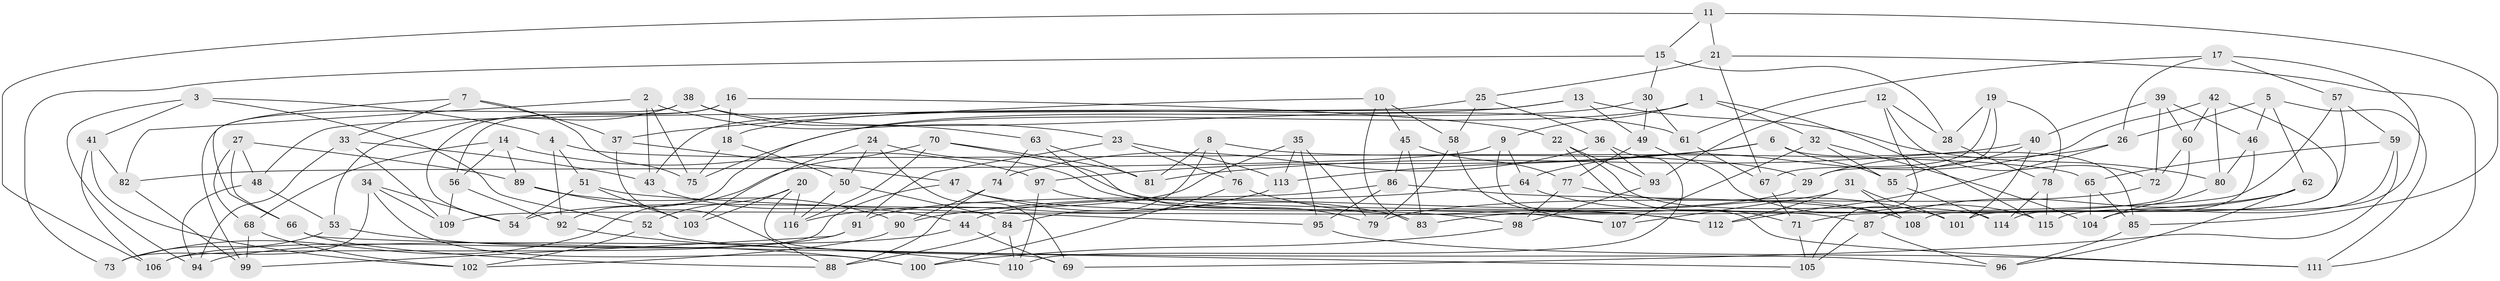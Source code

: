 // coarse degree distribution, {6: 0.14705882352941177, 3: 0.17647058823529413, 4: 0.23529411764705882, 8: 0.14705882352941177, 5: 0.11764705882352941, 7: 0.029411764705882353, 9: 0.08823529411764706, 15: 0.029411764705882353, 11: 0.029411764705882353}
// Generated by graph-tools (version 1.1) at 2025/02/03/04/25 22:02:25]
// undirected, 116 vertices, 232 edges
graph export_dot {
graph [start="1"]
  node [color=gray90,style=filled];
  1;
  2;
  3;
  4;
  5;
  6;
  7;
  8;
  9;
  10;
  11;
  12;
  13;
  14;
  15;
  16;
  17;
  18;
  19;
  20;
  21;
  22;
  23;
  24;
  25;
  26;
  27;
  28;
  29;
  30;
  31;
  32;
  33;
  34;
  35;
  36;
  37;
  38;
  39;
  40;
  41;
  42;
  43;
  44;
  45;
  46;
  47;
  48;
  49;
  50;
  51;
  52;
  53;
  54;
  55;
  56;
  57;
  58;
  59;
  60;
  61;
  62;
  63;
  64;
  65;
  66;
  67;
  68;
  69;
  70;
  71;
  72;
  73;
  74;
  75;
  76;
  77;
  78;
  79;
  80;
  81;
  82;
  83;
  84;
  85;
  86;
  87;
  88;
  89;
  90;
  91;
  92;
  93;
  94;
  95;
  96;
  97;
  98;
  99;
  100;
  101;
  102;
  103;
  104;
  105;
  106;
  107;
  108;
  109;
  110;
  111;
  112;
  113;
  114;
  115;
  116;
  1 -- 115;
  1 -- 75;
  1 -- 9;
  1 -- 32;
  2 -- 75;
  2 -- 43;
  2 -- 23;
  2 -- 82;
  3 -- 52;
  3 -- 94;
  3 -- 41;
  3 -- 4;
  4 -- 51;
  4 -- 65;
  4 -- 92;
  5 -- 111;
  5 -- 26;
  5 -- 62;
  5 -- 46;
  6 -- 97;
  6 -- 55;
  6 -- 113;
  6 -- 85;
  7 -- 75;
  7 -- 37;
  7 -- 66;
  7 -- 33;
  8 -- 84;
  8 -- 29;
  8 -- 81;
  8 -- 76;
  9 -- 64;
  9 -- 111;
  9 -- 82;
  10 -- 45;
  10 -- 37;
  10 -- 58;
  10 -- 83;
  11 -- 106;
  11 -- 15;
  11 -- 21;
  11 -- 85;
  12 -- 28;
  12 -- 72;
  12 -- 105;
  12 -- 93;
  13 -- 18;
  13 -- 80;
  13 -- 49;
  13 -- 48;
  14 -- 68;
  14 -- 56;
  14 -- 97;
  14 -- 89;
  15 -- 28;
  15 -- 30;
  15 -- 73;
  16 -- 56;
  16 -- 54;
  16 -- 18;
  16 -- 22;
  17 -- 61;
  17 -- 57;
  17 -- 26;
  17 -- 104;
  18 -- 75;
  18 -- 50;
  19 -- 78;
  19 -- 67;
  19 -- 28;
  19 -- 29;
  20 -- 103;
  20 -- 69;
  20 -- 52;
  20 -- 116;
  21 -- 111;
  21 -- 67;
  21 -- 25;
  22 -- 114;
  22 -- 93;
  22 -- 71;
  23 -- 91;
  23 -- 76;
  23 -- 113;
  24 -- 69;
  24 -- 112;
  24 -- 50;
  24 -- 103;
  25 -- 58;
  25 -- 43;
  25 -- 36;
  26 -- 112;
  26 -- 29;
  27 -- 48;
  27 -- 68;
  27 -- 89;
  27 -- 66;
  28 -- 78;
  29 -- 44;
  30 -- 61;
  30 -- 92;
  30 -- 49;
  31 -- 101;
  31 -- 112;
  31 -- 107;
  31 -- 108;
  32 -- 104;
  32 -- 107;
  32 -- 55;
  33 -- 43;
  33 -- 94;
  33 -- 109;
  34 -- 73;
  34 -- 100;
  34 -- 109;
  34 -- 54;
  35 -- 54;
  35 -- 113;
  35 -- 95;
  35 -- 79;
  36 -- 74;
  36 -- 110;
  36 -- 93;
  37 -- 88;
  37 -- 47;
  38 -- 63;
  38 -- 53;
  38 -- 61;
  38 -- 99;
  39 -- 60;
  39 -- 46;
  39 -- 72;
  39 -- 40;
  40 -- 81;
  40 -- 101;
  40 -- 55;
  41 -- 82;
  41 -- 106;
  41 -- 102;
  42 -- 64;
  42 -- 80;
  42 -- 60;
  42 -- 101;
  43 -- 44;
  44 -- 69;
  44 -- 94;
  45 -- 77;
  45 -- 86;
  45 -- 83;
  46 -- 80;
  46 -- 114;
  47 -- 98;
  47 -- 83;
  47 -- 106;
  48 -- 53;
  48 -- 94;
  49 -- 115;
  49 -- 77;
  50 -- 116;
  50 -- 84;
  51 -- 54;
  51 -- 103;
  51 -- 95;
  52 -- 102;
  52 -- 96;
  53 -- 100;
  53 -- 73;
  55 -- 114;
  56 -- 109;
  56 -- 92;
  57 -- 59;
  57 -- 108;
  57 -- 109;
  58 -- 79;
  58 -- 107;
  59 -- 69;
  59 -- 65;
  59 -- 115;
  60 -- 71;
  60 -- 72;
  61 -- 67;
  62 -- 83;
  62 -- 87;
  62 -- 96;
  63 -- 79;
  63 -- 81;
  63 -- 74;
  64 -- 90;
  64 -- 108;
  65 -- 104;
  65 -- 85;
  66 -- 105;
  66 -- 88;
  67 -- 71;
  68 -- 99;
  68 -- 102;
  70 -- 81;
  70 -- 73;
  70 -- 116;
  70 -- 87;
  71 -- 105;
  72 -- 79;
  74 -- 88;
  74 -- 90;
  76 -- 100;
  76 -- 112;
  77 -- 98;
  77 -- 101;
  78 -- 114;
  78 -- 115;
  80 -- 104;
  82 -- 99;
  84 -- 110;
  84 -- 88;
  85 -- 96;
  86 -- 91;
  86 -- 108;
  86 -- 95;
  87 -- 105;
  87 -- 96;
  89 -- 90;
  89 -- 103;
  90 -- 102;
  91 -- 99;
  91 -- 106;
  92 -- 110;
  93 -- 98;
  95 -- 111;
  97 -- 107;
  97 -- 110;
  98 -- 100;
  113 -- 116;
}

